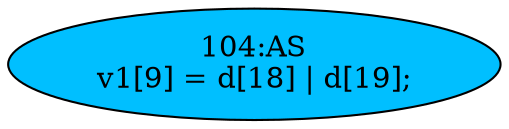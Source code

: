 strict digraph "" {
	node [label="\N"];
	"104:AS"	 [ast="<pyverilog.vparser.ast.Assign object at 0x7fee2312ad90>",
		def_var="['v1']",
		fillcolor=deepskyblue,
		label="104:AS
v1[9] = d[18] | d[19];",
		statements="[]",
		style=filled,
		typ=Assign,
		use_var="['d', 'd']"];
}
